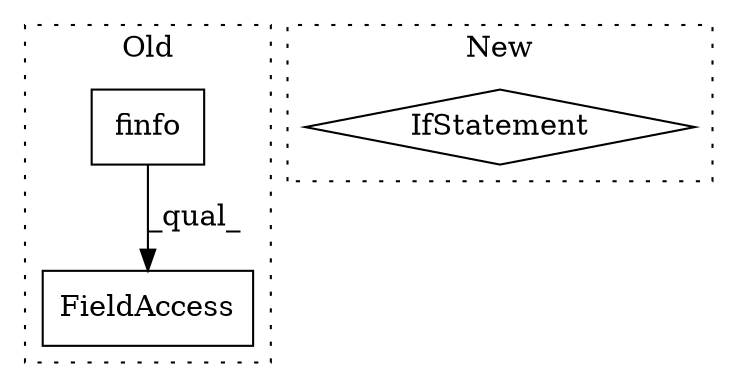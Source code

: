 digraph G {
subgraph cluster0 {
1 [label="finfo" a="32" s="1528,1539" l="6,1" shape="box"];
3 [label="FieldAccess" a="22" s="1522" l="22" shape="box"];
label = "Old";
style="dotted";
}
subgraph cluster1 {
2 [label="IfStatement" a="25" s="1406,1434" l="4,2" shape="diamond"];
label = "New";
style="dotted";
}
1 -> 3 [label="_qual_"];
}